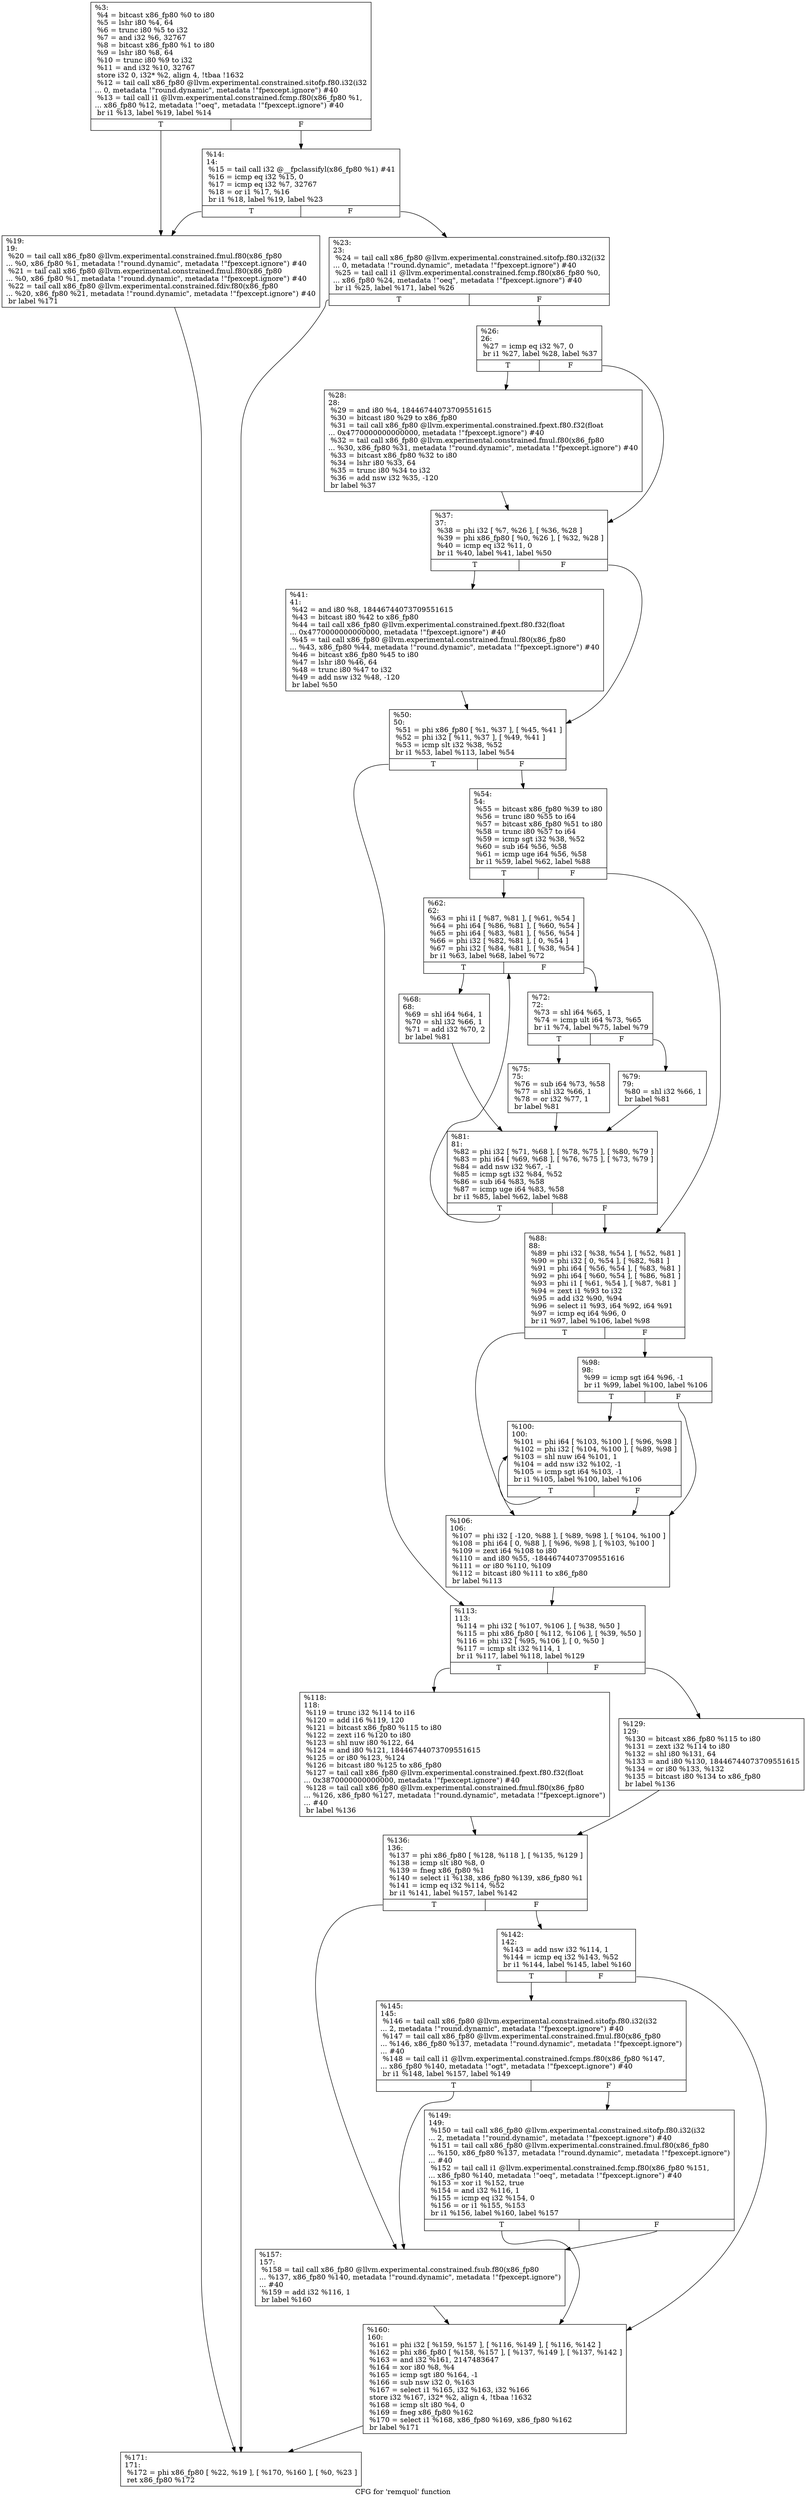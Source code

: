 digraph "CFG for 'remquol' function" {
	label="CFG for 'remquol' function";

	Node0x1923380 [shape=record,label="{%3:\l  %4 = bitcast x86_fp80 %0 to i80\l  %5 = lshr i80 %4, 64\l  %6 = trunc i80 %5 to i32\l  %7 = and i32 %6, 32767\l  %8 = bitcast x86_fp80 %1 to i80\l  %9 = lshr i80 %8, 64\l  %10 = trunc i80 %9 to i32\l  %11 = and i32 %10, 32767\l  store i32 0, i32* %2, align 4, !tbaa !1632\l  %12 = tail call x86_fp80 @llvm.experimental.constrained.sitofp.f80.i32(i32\l... 0, metadata !\"round.dynamic\", metadata !\"fpexcept.ignore\") #40\l  %13 = tail call i1 @llvm.experimental.constrained.fcmp.f80(x86_fp80 %1,\l... x86_fp80 %12, metadata !\"oeq\", metadata !\"fpexcept.ignore\") #40\l  br i1 %13, label %19, label %14\l|{<s0>T|<s1>F}}"];
	Node0x1923380:s0 -> Node0x1923420;
	Node0x1923380:s1 -> Node0x19233d0;
	Node0x19233d0 [shape=record,label="{%14:\l14:                                               \l  %15 = tail call i32 @__fpclassifyl(x86_fp80 %1) #41\l  %16 = icmp eq i32 %15, 0\l  %17 = icmp eq i32 %7, 32767\l  %18 = or i1 %17, %16\l  br i1 %18, label %19, label %23\l|{<s0>T|<s1>F}}"];
	Node0x19233d0:s0 -> Node0x1923420;
	Node0x19233d0:s1 -> Node0x1923470;
	Node0x1923420 [shape=record,label="{%19:\l19:                                               \l  %20 = tail call x86_fp80 @llvm.experimental.constrained.fmul.f80(x86_fp80\l... %0, x86_fp80 %1, metadata !\"round.dynamic\", metadata !\"fpexcept.ignore\") #40\l  %21 = tail call x86_fp80 @llvm.experimental.constrained.fmul.f80(x86_fp80\l... %0, x86_fp80 %1, metadata !\"round.dynamic\", metadata !\"fpexcept.ignore\") #40\l  %22 = tail call x86_fp80 @llvm.experimental.constrained.fdiv.f80(x86_fp80\l... %20, x86_fp80 %21, metadata !\"round.dynamic\", metadata !\"fpexcept.ignore\") #40\l  br label %171\l}"];
	Node0x1923420 -> Node0x1923c90;
	Node0x1923470 [shape=record,label="{%23:\l23:                                               \l  %24 = tail call x86_fp80 @llvm.experimental.constrained.sitofp.f80.i32(i32\l... 0, metadata !\"round.dynamic\", metadata !\"fpexcept.ignore\") #40\l  %25 = tail call i1 @llvm.experimental.constrained.fcmp.f80(x86_fp80 %0,\l... x86_fp80 %24, metadata !\"oeq\", metadata !\"fpexcept.ignore\") #40\l  br i1 %25, label %171, label %26\l|{<s0>T|<s1>F}}"];
	Node0x1923470:s0 -> Node0x1923c90;
	Node0x1923470:s1 -> Node0x19234c0;
	Node0x19234c0 [shape=record,label="{%26:\l26:                                               \l  %27 = icmp eq i32 %7, 0\l  br i1 %27, label %28, label %37\l|{<s0>T|<s1>F}}"];
	Node0x19234c0:s0 -> Node0x1923510;
	Node0x19234c0:s1 -> Node0x1923560;
	Node0x1923510 [shape=record,label="{%28:\l28:                                               \l  %29 = and i80 %4, 18446744073709551615\l  %30 = bitcast i80 %29 to x86_fp80\l  %31 = tail call x86_fp80 @llvm.experimental.constrained.fpext.f80.f32(float\l... 0x4770000000000000, metadata !\"fpexcept.ignore\") #40\l  %32 = tail call x86_fp80 @llvm.experimental.constrained.fmul.f80(x86_fp80\l... %30, x86_fp80 %31, metadata !\"round.dynamic\", metadata !\"fpexcept.ignore\") #40\l  %33 = bitcast x86_fp80 %32 to i80\l  %34 = lshr i80 %33, 64\l  %35 = trunc i80 %34 to i32\l  %36 = add nsw i32 %35, -120\l  br label %37\l}"];
	Node0x1923510 -> Node0x1923560;
	Node0x1923560 [shape=record,label="{%37:\l37:                                               \l  %38 = phi i32 [ %7, %26 ], [ %36, %28 ]\l  %39 = phi x86_fp80 [ %0, %26 ], [ %32, %28 ]\l  %40 = icmp eq i32 %11, 0\l  br i1 %40, label %41, label %50\l|{<s0>T|<s1>F}}"];
	Node0x1923560:s0 -> Node0x19235b0;
	Node0x1923560:s1 -> Node0x1923600;
	Node0x19235b0 [shape=record,label="{%41:\l41:                                               \l  %42 = and i80 %8, 18446744073709551615\l  %43 = bitcast i80 %42 to x86_fp80\l  %44 = tail call x86_fp80 @llvm.experimental.constrained.fpext.f80.f32(float\l... 0x4770000000000000, metadata !\"fpexcept.ignore\") #40\l  %45 = tail call x86_fp80 @llvm.experimental.constrained.fmul.f80(x86_fp80\l... %43, x86_fp80 %44, metadata !\"round.dynamic\", metadata !\"fpexcept.ignore\") #40\l  %46 = bitcast x86_fp80 %45 to i80\l  %47 = lshr i80 %46, 64\l  %48 = trunc i80 %47 to i32\l  %49 = add nsw i32 %48, -120\l  br label %50\l}"];
	Node0x19235b0 -> Node0x1923600;
	Node0x1923600 [shape=record,label="{%50:\l50:                                               \l  %51 = phi x86_fp80 [ %1, %37 ], [ %45, %41 ]\l  %52 = phi i32 [ %11, %37 ], [ %49, %41 ]\l  %53 = icmp slt i32 %38, %52\l  br i1 %53, label %113, label %54\l|{<s0>T|<s1>F}}"];
	Node0x1923600:s0 -> Node0x19239c0;
	Node0x1923600:s1 -> Node0x1923650;
	Node0x1923650 [shape=record,label="{%54:\l54:                                               \l  %55 = bitcast x86_fp80 %39 to i80\l  %56 = trunc i80 %55 to i64\l  %57 = bitcast x86_fp80 %51 to i80\l  %58 = trunc i80 %57 to i64\l  %59 = icmp sgt i32 %38, %52\l  %60 = sub i64 %56, %58\l  %61 = icmp uge i64 %56, %58\l  br i1 %59, label %62, label %88\l|{<s0>T|<s1>F}}"];
	Node0x1923650:s0 -> Node0x19236a0;
	Node0x1923650:s1 -> Node0x1923880;
	Node0x19236a0 [shape=record,label="{%62:\l62:                                               \l  %63 = phi i1 [ %87, %81 ], [ %61, %54 ]\l  %64 = phi i64 [ %86, %81 ], [ %60, %54 ]\l  %65 = phi i64 [ %83, %81 ], [ %56, %54 ]\l  %66 = phi i32 [ %82, %81 ], [ 0, %54 ]\l  %67 = phi i32 [ %84, %81 ], [ %38, %54 ]\l  br i1 %63, label %68, label %72\l|{<s0>T|<s1>F}}"];
	Node0x19236a0:s0 -> Node0x19236f0;
	Node0x19236a0:s1 -> Node0x1923740;
	Node0x19236f0 [shape=record,label="{%68:\l68:                                               \l  %69 = shl i64 %64, 1\l  %70 = shl i32 %66, 1\l  %71 = add i32 %70, 2\l  br label %81\l}"];
	Node0x19236f0 -> Node0x1923830;
	Node0x1923740 [shape=record,label="{%72:\l72:                                               \l  %73 = shl i64 %65, 1\l  %74 = icmp ult i64 %73, %65\l  br i1 %74, label %75, label %79\l|{<s0>T|<s1>F}}"];
	Node0x1923740:s0 -> Node0x1923790;
	Node0x1923740:s1 -> Node0x19237e0;
	Node0x1923790 [shape=record,label="{%75:\l75:                                               \l  %76 = sub i64 %73, %58\l  %77 = shl i32 %66, 1\l  %78 = or i32 %77, 1\l  br label %81\l}"];
	Node0x1923790 -> Node0x1923830;
	Node0x19237e0 [shape=record,label="{%79:\l79:                                               \l  %80 = shl i32 %66, 1\l  br label %81\l}"];
	Node0x19237e0 -> Node0x1923830;
	Node0x1923830 [shape=record,label="{%81:\l81:                                               \l  %82 = phi i32 [ %71, %68 ], [ %78, %75 ], [ %80, %79 ]\l  %83 = phi i64 [ %69, %68 ], [ %76, %75 ], [ %73, %79 ]\l  %84 = add nsw i32 %67, -1\l  %85 = icmp sgt i32 %84, %52\l  %86 = sub i64 %83, %58\l  %87 = icmp uge i64 %83, %58\l  br i1 %85, label %62, label %88\l|{<s0>T|<s1>F}}"];
	Node0x1923830:s0 -> Node0x19236a0;
	Node0x1923830:s1 -> Node0x1923880;
	Node0x1923880 [shape=record,label="{%88:\l88:                                               \l  %89 = phi i32 [ %38, %54 ], [ %52, %81 ]\l  %90 = phi i32 [ 0, %54 ], [ %82, %81 ]\l  %91 = phi i64 [ %56, %54 ], [ %83, %81 ]\l  %92 = phi i64 [ %60, %54 ], [ %86, %81 ]\l  %93 = phi i1 [ %61, %54 ], [ %87, %81 ]\l  %94 = zext i1 %93 to i32\l  %95 = add i32 %90, %94\l  %96 = select i1 %93, i64 %92, i64 %91\l  %97 = icmp eq i64 %96, 0\l  br i1 %97, label %106, label %98\l|{<s0>T|<s1>F}}"];
	Node0x1923880:s0 -> Node0x1923970;
	Node0x1923880:s1 -> Node0x19238d0;
	Node0x19238d0 [shape=record,label="{%98:\l98:                                               \l  %99 = icmp sgt i64 %96, -1\l  br i1 %99, label %100, label %106\l|{<s0>T|<s1>F}}"];
	Node0x19238d0:s0 -> Node0x1923920;
	Node0x19238d0:s1 -> Node0x1923970;
	Node0x1923920 [shape=record,label="{%100:\l100:                                              \l  %101 = phi i64 [ %103, %100 ], [ %96, %98 ]\l  %102 = phi i32 [ %104, %100 ], [ %89, %98 ]\l  %103 = shl nuw i64 %101, 1\l  %104 = add nsw i32 %102, -1\l  %105 = icmp sgt i64 %103, -1\l  br i1 %105, label %100, label %106\l|{<s0>T|<s1>F}}"];
	Node0x1923920:s0 -> Node0x1923920;
	Node0x1923920:s1 -> Node0x1923970;
	Node0x1923970 [shape=record,label="{%106:\l106:                                              \l  %107 = phi i32 [ -120, %88 ], [ %89, %98 ], [ %104, %100 ]\l  %108 = phi i64 [ 0, %88 ], [ %96, %98 ], [ %103, %100 ]\l  %109 = zext i64 %108 to i80\l  %110 = and i80 %55, -18446744073709551616\l  %111 = or i80 %110, %109\l  %112 = bitcast i80 %111 to x86_fp80\l  br label %113\l}"];
	Node0x1923970 -> Node0x19239c0;
	Node0x19239c0 [shape=record,label="{%113:\l113:                                              \l  %114 = phi i32 [ %107, %106 ], [ %38, %50 ]\l  %115 = phi x86_fp80 [ %112, %106 ], [ %39, %50 ]\l  %116 = phi i32 [ %95, %106 ], [ 0, %50 ]\l  %117 = icmp slt i32 %114, 1\l  br i1 %117, label %118, label %129\l|{<s0>T|<s1>F}}"];
	Node0x19239c0:s0 -> Node0x1923a10;
	Node0x19239c0:s1 -> Node0x1923a60;
	Node0x1923a10 [shape=record,label="{%118:\l118:                                              \l  %119 = trunc i32 %114 to i16\l  %120 = add i16 %119, 120\l  %121 = bitcast x86_fp80 %115 to i80\l  %122 = zext i16 %120 to i80\l  %123 = shl nuw i80 %122, 64\l  %124 = and i80 %121, 18446744073709551615\l  %125 = or i80 %123, %124\l  %126 = bitcast i80 %125 to x86_fp80\l  %127 = tail call x86_fp80 @llvm.experimental.constrained.fpext.f80.f32(float\l... 0x3870000000000000, metadata !\"fpexcept.ignore\") #40\l  %128 = tail call x86_fp80 @llvm.experimental.constrained.fmul.f80(x86_fp80\l... %126, x86_fp80 %127, metadata !\"round.dynamic\", metadata !\"fpexcept.ignore\")\l... #40\l  br label %136\l}"];
	Node0x1923a10 -> Node0x1923ab0;
	Node0x1923a60 [shape=record,label="{%129:\l129:                                              \l  %130 = bitcast x86_fp80 %115 to i80\l  %131 = zext i32 %114 to i80\l  %132 = shl i80 %131, 64\l  %133 = and i80 %130, 18446744073709551615\l  %134 = or i80 %133, %132\l  %135 = bitcast i80 %134 to x86_fp80\l  br label %136\l}"];
	Node0x1923a60 -> Node0x1923ab0;
	Node0x1923ab0 [shape=record,label="{%136:\l136:                                              \l  %137 = phi x86_fp80 [ %128, %118 ], [ %135, %129 ]\l  %138 = icmp slt i80 %8, 0\l  %139 = fneg x86_fp80 %1\l  %140 = select i1 %138, x86_fp80 %139, x86_fp80 %1\l  %141 = icmp eq i32 %114, %52\l  br i1 %141, label %157, label %142\l|{<s0>T|<s1>F}}"];
	Node0x1923ab0:s0 -> Node0x1923bf0;
	Node0x1923ab0:s1 -> Node0x1923b00;
	Node0x1923b00 [shape=record,label="{%142:\l142:                                              \l  %143 = add nsw i32 %114, 1\l  %144 = icmp eq i32 %143, %52\l  br i1 %144, label %145, label %160\l|{<s0>T|<s1>F}}"];
	Node0x1923b00:s0 -> Node0x1923b50;
	Node0x1923b00:s1 -> Node0x1923c40;
	Node0x1923b50 [shape=record,label="{%145:\l145:                                              \l  %146 = tail call x86_fp80 @llvm.experimental.constrained.sitofp.f80.i32(i32\l... 2, metadata !\"round.dynamic\", metadata !\"fpexcept.ignore\") #40\l  %147 = tail call x86_fp80 @llvm.experimental.constrained.fmul.f80(x86_fp80\l... %146, x86_fp80 %137, metadata !\"round.dynamic\", metadata !\"fpexcept.ignore\")\l... #40\l  %148 = tail call i1 @llvm.experimental.constrained.fcmps.f80(x86_fp80 %147,\l... x86_fp80 %140, metadata !\"ogt\", metadata !\"fpexcept.ignore\") #40\l  br i1 %148, label %157, label %149\l|{<s0>T|<s1>F}}"];
	Node0x1923b50:s0 -> Node0x1923bf0;
	Node0x1923b50:s1 -> Node0x1923ba0;
	Node0x1923ba0 [shape=record,label="{%149:\l149:                                              \l  %150 = tail call x86_fp80 @llvm.experimental.constrained.sitofp.f80.i32(i32\l... 2, metadata !\"round.dynamic\", metadata !\"fpexcept.ignore\") #40\l  %151 = tail call x86_fp80 @llvm.experimental.constrained.fmul.f80(x86_fp80\l... %150, x86_fp80 %137, metadata !\"round.dynamic\", metadata !\"fpexcept.ignore\")\l... #40\l  %152 = tail call i1 @llvm.experimental.constrained.fcmp.f80(x86_fp80 %151,\l... x86_fp80 %140, metadata !\"oeq\", metadata !\"fpexcept.ignore\") #40\l  %153 = xor i1 %152, true\l  %154 = and i32 %116, 1\l  %155 = icmp eq i32 %154, 0\l  %156 = or i1 %155, %153\l  br i1 %156, label %160, label %157\l|{<s0>T|<s1>F}}"];
	Node0x1923ba0:s0 -> Node0x1923c40;
	Node0x1923ba0:s1 -> Node0x1923bf0;
	Node0x1923bf0 [shape=record,label="{%157:\l157:                                              \l  %158 = tail call x86_fp80 @llvm.experimental.constrained.fsub.f80(x86_fp80\l... %137, x86_fp80 %140, metadata !\"round.dynamic\", metadata !\"fpexcept.ignore\")\l... #40\l  %159 = add i32 %116, 1\l  br label %160\l}"];
	Node0x1923bf0 -> Node0x1923c40;
	Node0x1923c40 [shape=record,label="{%160:\l160:                                              \l  %161 = phi i32 [ %159, %157 ], [ %116, %149 ], [ %116, %142 ]\l  %162 = phi x86_fp80 [ %158, %157 ], [ %137, %149 ], [ %137, %142 ]\l  %163 = and i32 %161, 2147483647\l  %164 = xor i80 %8, %4\l  %165 = icmp sgt i80 %164, -1\l  %166 = sub nsw i32 0, %163\l  %167 = select i1 %165, i32 %163, i32 %166\l  store i32 %167, i32* %2, align 4, !tbaa !1632\l  %168 = icmp slt i80 %4, 0\l  %169 = fneg x86_fp80 %162\l  %170 = select i1 %168, x86_fp80 %169, x86_fp80 %162\l  br label %171\l}"];
	Node0x1923c40 -> Node0x1923c90;
	Node0x1923c90 [shape=record,label="{%171:\l171:                                              \l  %172 = phi x86_fp80 [ %22, %19 ], [ %170, %160 ], [ %0, %23 ]\l  ret x86_fp80 %172\l}"];
}
